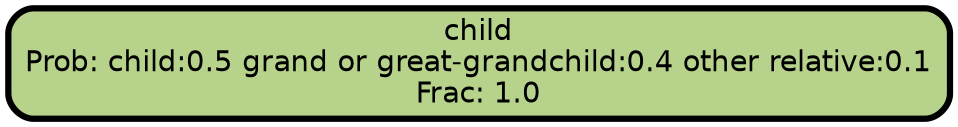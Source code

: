 graph Tree {
node [shape=box, style="filled, rounded",color="black",penwidth="3",fontcolor="black",                 fontname=helvetica] ;
graph [ranksep="0 equally", splines=straight,                 bgcolor=transparent, dpi=200] ;
edge [fontname=helvetica, color=black] ;
0 [label="child
Prob: child:0.5 grand or great-grandchild:0.4 other relative:0.1
Frac: 1.0", fillcolor="#b6d28b"] ;
{rank = same;}}